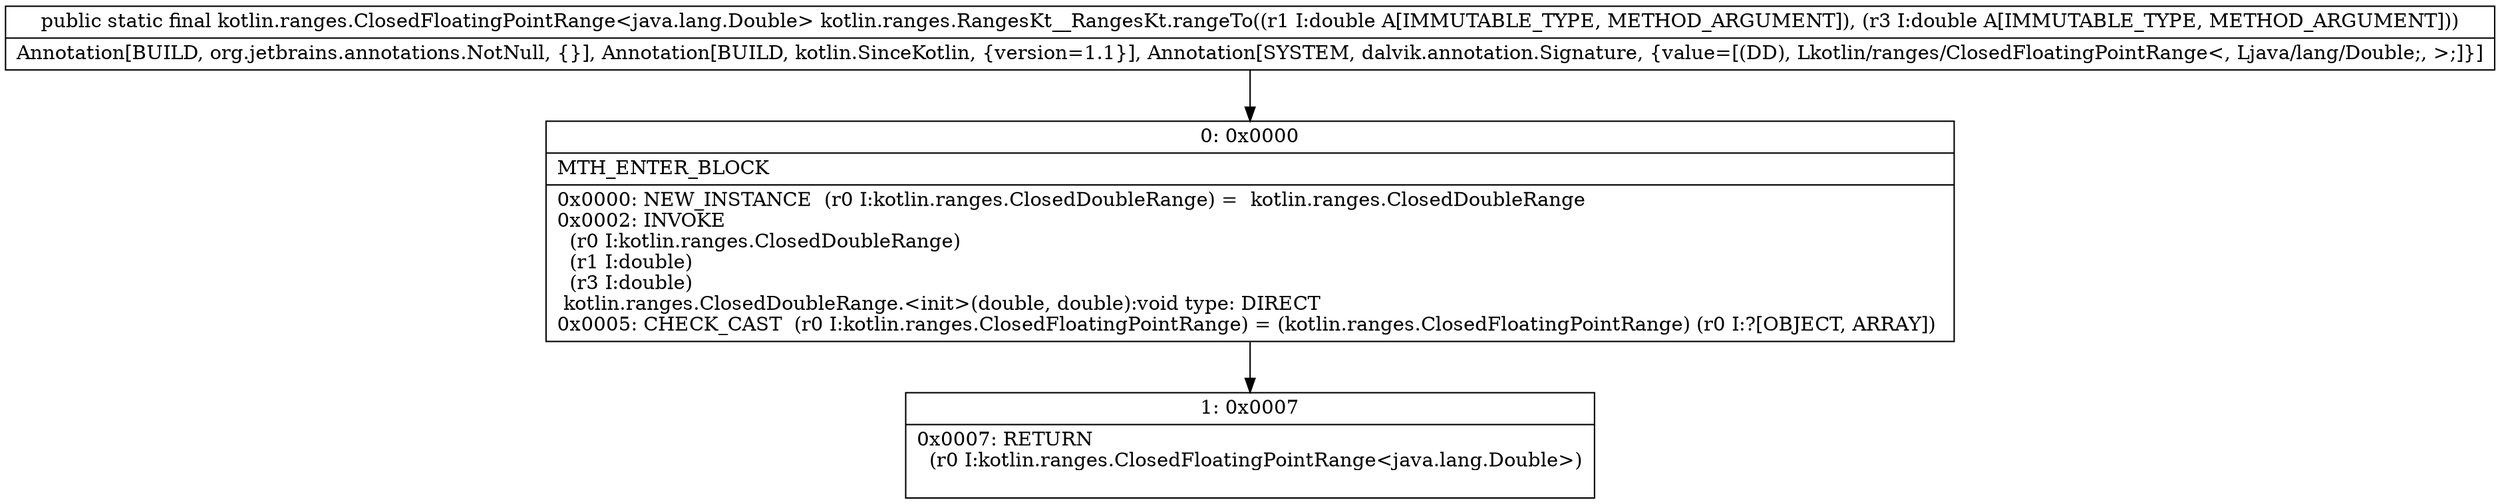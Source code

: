 digraph "CFG forkotlin.ranges.RangesKt__RangesKt.rangeTo(DD)Lkotlin\/ranges\/ClosedFloatingPointRange;" {
Node_0 [shape=record,label="{0\:\ 0x0000|MTH_ENTER_BLOCK\l|0x0000: NEW_INSTANCE  (r0 I:kotlin.ranges.ClosedDoubleRange) =  kotlin.ranges.ClosedDoubleRange \l0x0002: INVOKE  \l  (r0 I:kotlin.ranges.ClosedDoubleRange)\l  (r1 I:double)\l  (r3 I:double)\l kotlin.ranges.ClosedDoubleRange.\<init\>(double, double):void type: DIRECT \l0x0005: CHECK_CAST  (r0 I:kotlin.ranges.ClosedFloatingPointRange) = (kotlin.ranges.ClosedFloatingPointRange) (r0 I:?[OBJECT, ARRAY]) \l}"];
Node_1 [shape=record,label="{1\:\ 0x0007|0x0007: RETURN  \l  (r0 I:kotlin.ranges.ClosedFloatingPointRange\<java.lang.Double\>)\l \l}"];
MethodNode[shape=record,label="{public static final kotlin.ranges.ClosedFloatingPointRange\<java.lang.Double\> kotlin.ranges.RangesKt__RangesKt.rangeTo((r1 I:double A[IMMUTABLE_TYPE, METHOD_ARGUMENT]), (r3 I:double A[IMMUTABLE_TYPE, METHOD_ARGUMENT]))  | Annotation[BUILD, org.jetbrains.annotations.NotNull, \{\}], Annotation[BUILD, kotlin.SinceKotlin, \{version=1.1\}], Annotation[SYSTEM, dalvik.annotation.Signature, \{value=[(DD), Lkotlin\/ranges\/ClosedFloatingPointRange\<, Ljava\/lang\/Double;, \>;]\}]\l}"];
MethodNode -> Node_0;
Node_0 -> Node_1;
}


